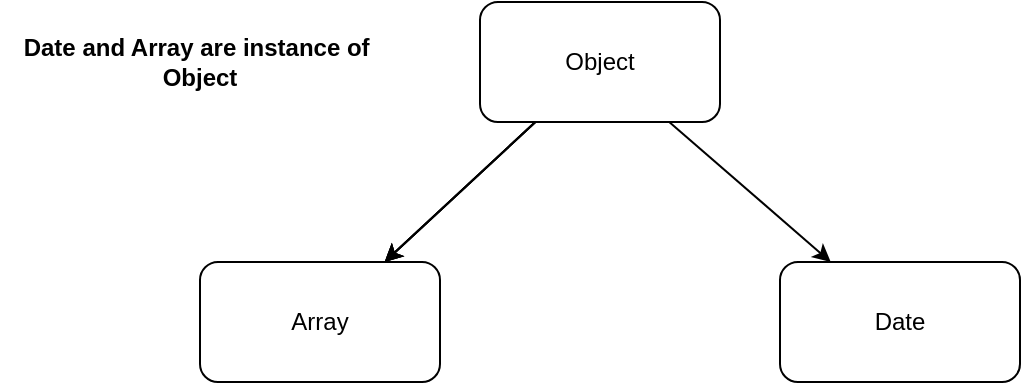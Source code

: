<mxfile>
    <diagram id="YWd6N0AZfJh3s7FLf3vt" name="Page-1">
        <mxGraphModel dx="700" dy="307" grid="1" gridSize="10" guides="1" tooltips="1" connect="1" arrows="1" fold="1" page="1" pageScale="1" pageWidth="850" pageHeight="1100" math="0" shadow="0">
            <root>
                <mxCell id="0"/>
                <mxCell id="1" parent="0"/>
                <mxCell id="4" value="" style="edgeStyle=none;html=1;" edge="1" parent="1" source="2" target="3">
                    <mxGeometry relative="1" as="geometry"/>
                </mxCell>
                <mxCell id="5" value="" style="edgeStyle=none;html=1;" edge="1" parent="1" source="2" target="3">
                    <mxGeometry relative="1" as="geometry"/>
                </mxCell>
                <mxCell id="6" value="" style="edgeStyle=none;html=1;" edge="1" parent="1" source="2" target="3">
                    <mxGeometry relative="1" as="geometry"/>
                </mxCell>
                <mxCell id="8" value="" style="edgeStyle=none;html=1;" edge="1" parent="1" source="2" target="7">
                    <mxGeometry relative="1" as="geometry"/>
                </mxCell>
                <mxCell id="2" value="Object" style="rounded=1;whiteSpace=wrap;html=1;" vertex="1" parent="1">
                    <mxGeometry x="310" y="20" width="120" height="60" as="geometry"/>
                </mxCell>
                <mxCell id="3" value="Array" style="rounded=1;whiteSpace=wrap;html=1;" vertex="1" parent="1">
                    <mxGeometry x="170" y="150" width="120" height="60" as="geometry"/>
                </mxCell>
                <mxCell id="7" value="Date" style="rounded=1;whiteSpace=wrap;html=1;" vertex="1" parent="1">
                    <mxGeometry x="460" y="150" width="120" height="60" as="geometry"/>
                </mxCell>
                <mxCell id="9" value="Date and Array are instance of&amp;nbsp; Object" style="text;html=1;strokeColor=none;fillColor=none;align=center;verticalAlign=middle;whiteSpace=wrap;rounded=0;fontStyle=1" vertex="1" parent="1">
                    <mxGeometry x="70" y="35" width="200" height="30" as="geometry"/>
                </mxCell>
            </root>
        </mxGraphModel>
    </diagram>
</mxfile>
